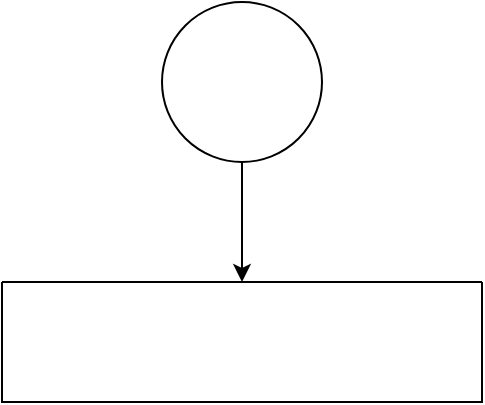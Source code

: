 <mxfile version="25.0.1">
  <diagram name="Halaman-1" id="TdTPX48pnShthlh8f-1F">
    <mxGraphModel dx="1659" dy="830" grid="1" gridSize="10" guides="1" tooltips="1" connect="1" arrows="1" fold="1" page="1" pageScale="1" pageWidth="827" pageHeight="1169" math="0" shadow="0">
      <root>
        <mxCell id="0" />
        <mxCell id="1" parent="0" />
        <mxCell id="z6ep8K-o4se_wCA91z65-1" value="" style="swimlane;startSize=0;rotation=0;" vertex="1" parent="1">
          <mxGeometry x="280" y="150" width="240" height="60" as="geometry" />
        </mxCell>
        <mxCell id="z6ep8K-o4se_wCA91z65-4" style="edgeStyle=orthogonalEdgeStyle;rounded=0;orthogonalLoop=1;jettySize=auto;html=1;entryX=0.5;entryY=0;entryDx=0;entryDy=0;" edge="1" parent="1" source="z6ep8K-o4se_wCA91z65-2" target="z6ep8K-o4se_wCA91z65-1">
          <mxGeometry relative="1" as="geometry" />
        </mxCell>
        <mxCell id="z6ep8K-o4se_wCA91z65-2" value="" style="ellipse;whiteSpace=wrap;html=1;aspect=fixed;" vertex="1" parent="1">
          <mxGeometry x="360" y="10" width="80" height="80" as="geometry" />
        </mxCell>
      </root>
    </mxGraphModel>
  </diagram>
</mxfile>
